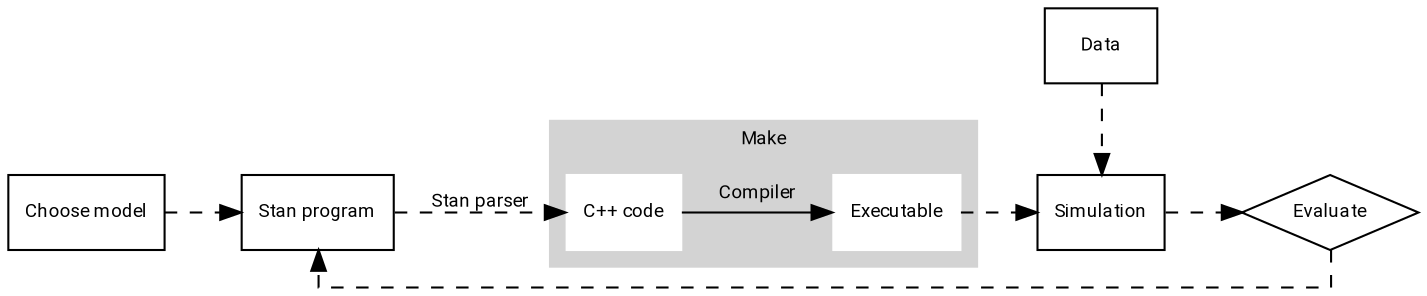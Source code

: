 digraph {
  rankdir="LR"
  // rankdir="TB"
  
  graph [fontname = "Roboto" fontsize = "9" splines=ortho nodesep=0.3 ];
  node  [fontname = "Roboto" fontsize = "9"];
  edge  [fontname = "Roboto" fontsize = "9"];

  // nodes
  A [ label="Choose model" shape="box"]
  B [ label="Stan program" shape="box"]
	subgraph cluster_0 {
		label = "Make";
		style=filled;
		color=lightgrey;
		node [style=filled,color=white];
    C [ label="C++ code"     shape="box"]
    D [ label="Executable"   shape="box"]
	}
  E [ label="Simulation"   shape="box"]
  F [ label="Evaluate"     shape="diamond"]
  G [ label="Data"         shape="box"]

  // edges
  edge[ weight=2 ];
    A -> B [ style = "dashed" label = ""]
    B:e -> C:w [ style = "dashed" label = "Stan parser"]
  	C -> D [ style = "solid" label = "Compiler"]
    D -> E [ style = "dashed" label = ""]
    E:e -> F:w [ style = "dashed" label = ""]
  edge[ weight=1 ];
    F:s -> B:s [ style = "dashed" label = ""]
    G -> E [ style = "dashed" label = ""]
  
  // {rank = same; A; B; }
  // {rank = same; C; D;}
  {rank = same; A;}
  {rank = same; G; E;}
  {rank = sink; F;}
}
